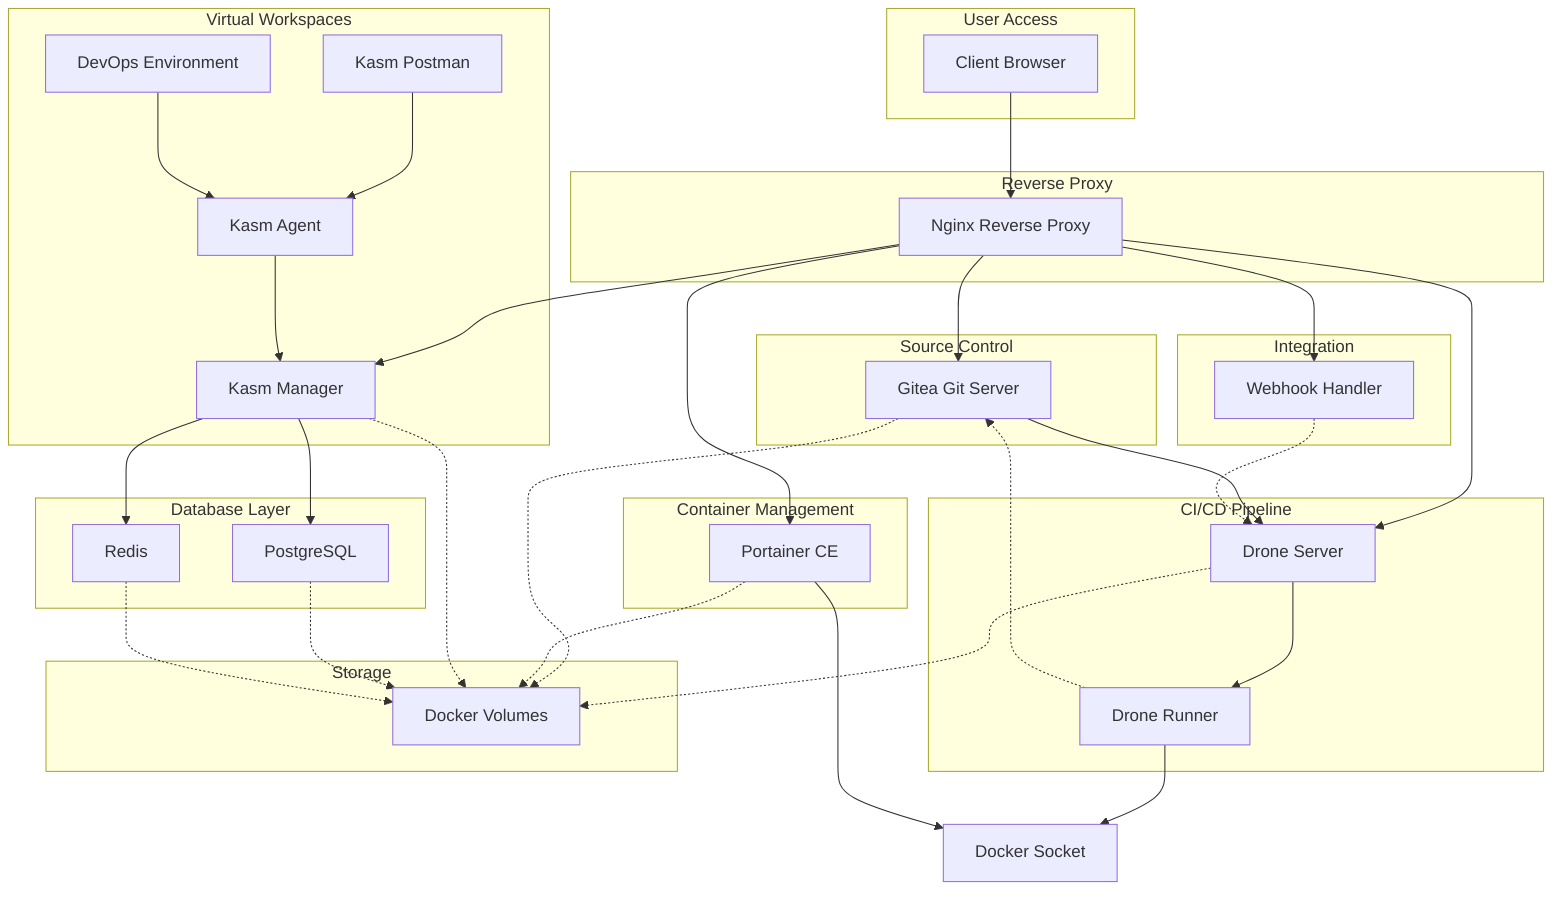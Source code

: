 graph TD
    subgraph "User Access"
        Client[Client Browser]
    end

    subgraph "Reverse Proxy"
        Nginx[Nginx Reverse Proxy]
    end

    subgraph "Source Control"
        Gitea[Gitea Git Server]
    end

    subgraph "CI/CD Pipeline"
        DroneServer[Drone Server]
        DroneRunner[Drone Runner]
    end

    subgraph "Container Management"
        Portainer[Portainer CE]
    end

    subgraph "Virtual Workspaces"
        KasmManager[Kasm Manager]
        KasmAgent[Kasm Agent]
        KasmPostman[Kasm Postman]
        DevOpsEnv[DevOps Environment]
    end

    subgraph "Database Layer"
        PostgreSQL[PostgreSQL]
        Redis[Redis]
    end

    subgraph "Integration"
        Webhook[Webhook Handler]
    end

    subgraph "Storage"
        Volumes[Docker Volumes]
    end

    %% Connections
    Client --> Nginx
    Nginx --> Gitea
    Nginx --> DroneServer
    Nginx --> Portainer
    Nginx --> KasmManager
    Nginx --> Webhook

    Gitea --> DroneServer
    DroneServer --> DroneRunner
    DroneRunner -.-> Gitea
    
    KasmManager --> PostgreSQL
    KasmManager --> Redis
    KasmAgent --> KasmManager
    KasmPostman --> KasmAgent
    DevOpsEnv --> KasmAgent
    
    Webhook -.-> DroneServer
    
    Gitea -.-> Volumes
    DroneServer -.-> Volumes
    Portainer -.-> Volumes
    KasmManager -.-> Volumes
    PostgreSQL -.-> Volumes
    Redis -.-> Volumes

    %% External connections
    DroneRunner --> Docker[Docker Socket]
    Portainer --> Docker